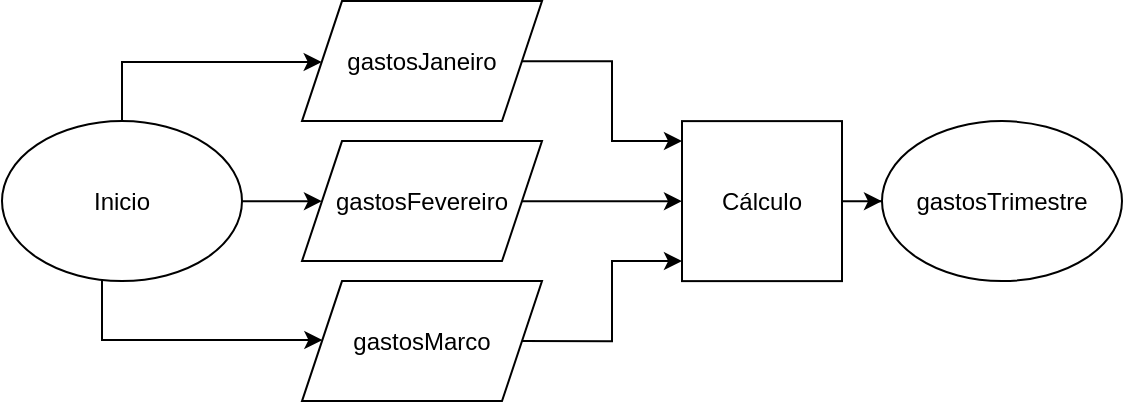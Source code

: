 <mxfile version="21.0.1" type="device"><diagram name="Página-1" id="FS_t3TibVM0Rqvti9VCZ"><mxGraphModel dx="794" dy="661" grid="1" gridSize="10" guides="1" tooltips="1" connect="1" arrows="1" fold="1" page="1" pageScale="1" pageWidth="827" pageHeight="1169" math="0" shadow="0"><root><mxCell id="0"/><mxCell id="1" parent="0"/><mxCell id="Is3fOJ2BWl_4QnFPn_Pr-21" style="edgeStyle=orthogonalEdgeStyle;rounded=0;orthogonalLoop=1;jettySize=auto;html=1;" parent="1" source="Is3fOJ2BWl_4QnFPn_Pr-2" target="Is3fOJ2BWl_4QnFPn_Pr-6" edge="1"><mxGeometry relative="1" as="geometry"><Array as="points"><mxPoint x="140" y="121"/></Array></mxGeometry></mxCell><mxCell id="Is3fOJ2BWl_4QnFPn_Pr-22" style="edgeStyle=orthogonalEdgeStyle;rounded=0;orthogonalLoop=1;jettySize=auto;html=1;" parent="1" source="Is3fOJ2BWl_4QnFPn_Pr-2" target="Is3fOJ2BWl_4QnFPn_Pr-5" edge="1"><mxGeometry relative="1" as="geometry"/></mxCell><mxCell id="Is3fOJ2BWl_4QnFPn_Pr-23" style="edgeStyle=orthogonalEdgeStyle;rounded=0;orthogonalLoop=1;jettySize=auto;html=1;" parent="1" source="Is3fOJ2BWl_4QnFPn_Pr-2" target="Is3fOJ2BWl_4QnFPn_Pr-4" edge="1"><mxGeometry relative="1" as="geometry"><Array as="points"><mxPoint x="130" y="260"/></Array></mxGeometry></mxCell><mxCell id="Is3fOJ2BWl_4QnFPn_Pr-2" value="Inicio" style="ellipse;whiteSpace=wrap;html=1;" parent="1" vertex="1"><mxGeometry x="80" y="150.56" width="120" height="80" as="geometry"/></mxCell><mxCell id="Is3fOJ2BWl_4QnFPn_Pr-4" value="gastosMarco" style="shape=parallelogram;perimeter=parallelogramPerimeter;whiteSpace=wrap;html=1;fixedSize=1;" parent="1" vertex="1"><mxGeometry x="230" y="230.56" width="120" height="60" as="geometry"/></mxCell><mxCell id="Is3fOJ2BWl_4QnFPn_Pr-6" value="gastosJaneiro" style="shape=parallelogram;perimeter=parallelogramPerimeter;whiteSpace=wrap;html=1;fixedSize=1;" parent="1" vertex="1"><mxGeometry x="230" y="90.56" width="120" height="60" as="geometry"/></mxCell><mxCell id="Is3fOJ2BWl_4QnFPn_Pr-5" value="gastosFevereiro" style="shape=parallelogram;perimeter=parallelogramPerimeter;whiteSpace=wrap;html=1;fixedSize=1;" parent="1" vertex="1"><mxGeometry x="230" y="160.56" width="120" height="60" as="geometry"/></mxCell><mxCell id="Is3fOJ2BWl_4QnFPn_Pr-20" style="edgeStyle=orthogonalEdgeStyle;rounded=0;orthogonalLoop=1;jettySize=auto;html=1;" parent="1" source="Is3fOJ2BWl_4QnFPn_Pr-15" target="Is3fOJ2BWl_4QnFPn_Pr-19" edge="1"><mxGeometry relative="1" as="geometry"/></mxCell><mxCell id="Is3fOJ2BWl_4QnFPn_Pr-15" value="Cálculo" style="whiteSpace=wrap;html=1;aspect=fixed;" parent="1" vertex="1"><mxGeometry x="420" y="150.56" width="80" height="80" as="geometry"/></mxCell><mxCell id="Is3fOJ2BWl_4QnFPn_Pr-16" value="" style="endArrow=classic;html=1;rounded=0;exitX=1;exitY=0.5;exitDx=0;exitDy=0;edgeStyle=orthogonalEdgeStyle;" parent="1" source="Is3fOJ2BWl_4QnFPn_Pr-4" target="Is3fOJ2BWl_4QnFPn_Pr-15" edge="1"><mxGeometry width="50" height="50" relative="1" as="geometry"><mxPoint x="470" y="250.56" as="sourcePoint"/><mxPoint x="520" y="200.56" as="targetPoint"/><Array as="points"><mxPoint x="385" y="260.56"/><mxPoint x="385" y="220.56"/></Array></mxGeometry></mxCell><mxCell id="Is3fOJ2BWl_4QnFPn_Pr-17" value="" style="endArrow=classic;html=1;rounded=0;edgeStyle=orthogonalEdgeStyle;" parent="1" source="Is3fOJ2BWl_4QnFPn_Pr-5" target="Is3fOJ2BWl_4QnFPn_Pr-15" edge="1"><mxGeometry width="50" height="50" relative="1" as="geometry"><mxPoint x="470" y="250.56" as="sourcePoint"/><mxPoint x="520" y="200.56" as="targetPoint"/><Array as="points"><mxPoint x="360" y="190.56"/><mxPoint x="360" y="190.56"/></Array></mxGeometry></mxCell><mxCell id="Is3fOJ2BWl_4QnFPn_Pr-18" value="" style="endArrow=classic;html=1;rounded=0;edgeStyle=orthogonalEdgeStyle;" parent="1" source="Is3fOJ2BWl_4QnFPn_Pr-6" target="Is3fOJ2BWl_4QnFPn_Pr-15" edge="1"><mxGeometry width="50" height="50" relative="1" as="geometry"><mxPoint x="470" y="250.56" as="sourcePoint"/><mxPoint x="520" y="200.56" as="targetPoint"/><Array as="points"><mxPoint x="385" y="120.56"/><mxPoint x="385" y="160.56"/></Array></mxGeometry></mxCell><mxCell id="Is3fOJ2BWl_4QnFPn_Pr-19" value="gastosTrimestre" style="ellipse;whiteSpace=wrap;html=1;" parent="1" vertex="1"><mxGeometry x="520" y="150.56" width="120" height="80" as="geometry"/></mxCell></root></mxGraphModel></diagram></mxfile>